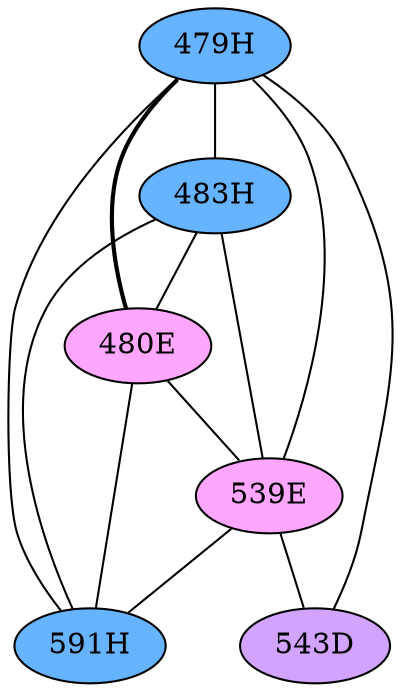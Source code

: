 // 8f4a248217074d25a8bf3c71391e0bc9
graph {
	"479H" [fillcolor="#66B3FF" style=radial]
	"483H" [fillcolor="#66B3FF" style=radial]
	"479H" -- "483H" [penwidth=1]
	"479H" [fillcolor="#66B3FF" style=radial]
	"480E" [fillcolor="#FFA6FF" style=radial]
	"479H" -- "480E" [penwidth=2]
	"479H" [fillcolor="#66B3FF" style=radial]
	"539E" [fillcolor="#FFA6FF" style=radial]
	"479H" -- "539E" [penwidth=1]
	"479H" [fillcolor="#66B3FF" style=radial]
	"591H" [fillcolor="#66B3FF" style=radial]
	"479H" -- "591H" [penwidth=1]
	"479H" [fillcolor="#66B3FF" style=radial]
	"543D" [fillcolor="#D3A4FF" style=radial]
	"479H" -- "543D" [penwidth=1]
	"483H" [fillcolor="#66B3FF" style=radial]
	"480E" [fillcolor="#FFA6FF" style=radial]
	"483H" -- "480E" [penwidth=1]
	"483H" [fillcolor="#66B3FF" style=radial]
	"539E" [fillcolor="#FFA6FF" style=radial]
	"483H" -- "539E" [penwidth=1]
	"483H" [fillcolor="#66B3FF" style=radial]
	"591H" [fillcolor="#66B3FF" style=radial]
	"483H" -- "591H" [penwidth=1]
	"480E" [fillcolor="#FFA6FF" style=radial]
	"591H" [fillcolor="#66B3FF" style=radial]
	"480E" -- "591H" [penwidth=1]
	"480E" [fillcolor="#FFA6FF" style=radial]
	"539E" [fillcolor="#FFA6FF" style=radial]
	"480E" -- "539E" [penwidth=1]
	"539E" [fillcolor="#FFA6FF" style=radial]
	"543D" [fillcolor="#D3A4FF" style=radial]
	"539E" -- "543D" [penwidth=1]
	"539E" [fillcolor="#FFA6FF" style=radial]
	"591H" [fillcolor="#66B3FF" style=radial]
	"539E" -- "591H" [penwidth=1]
}
